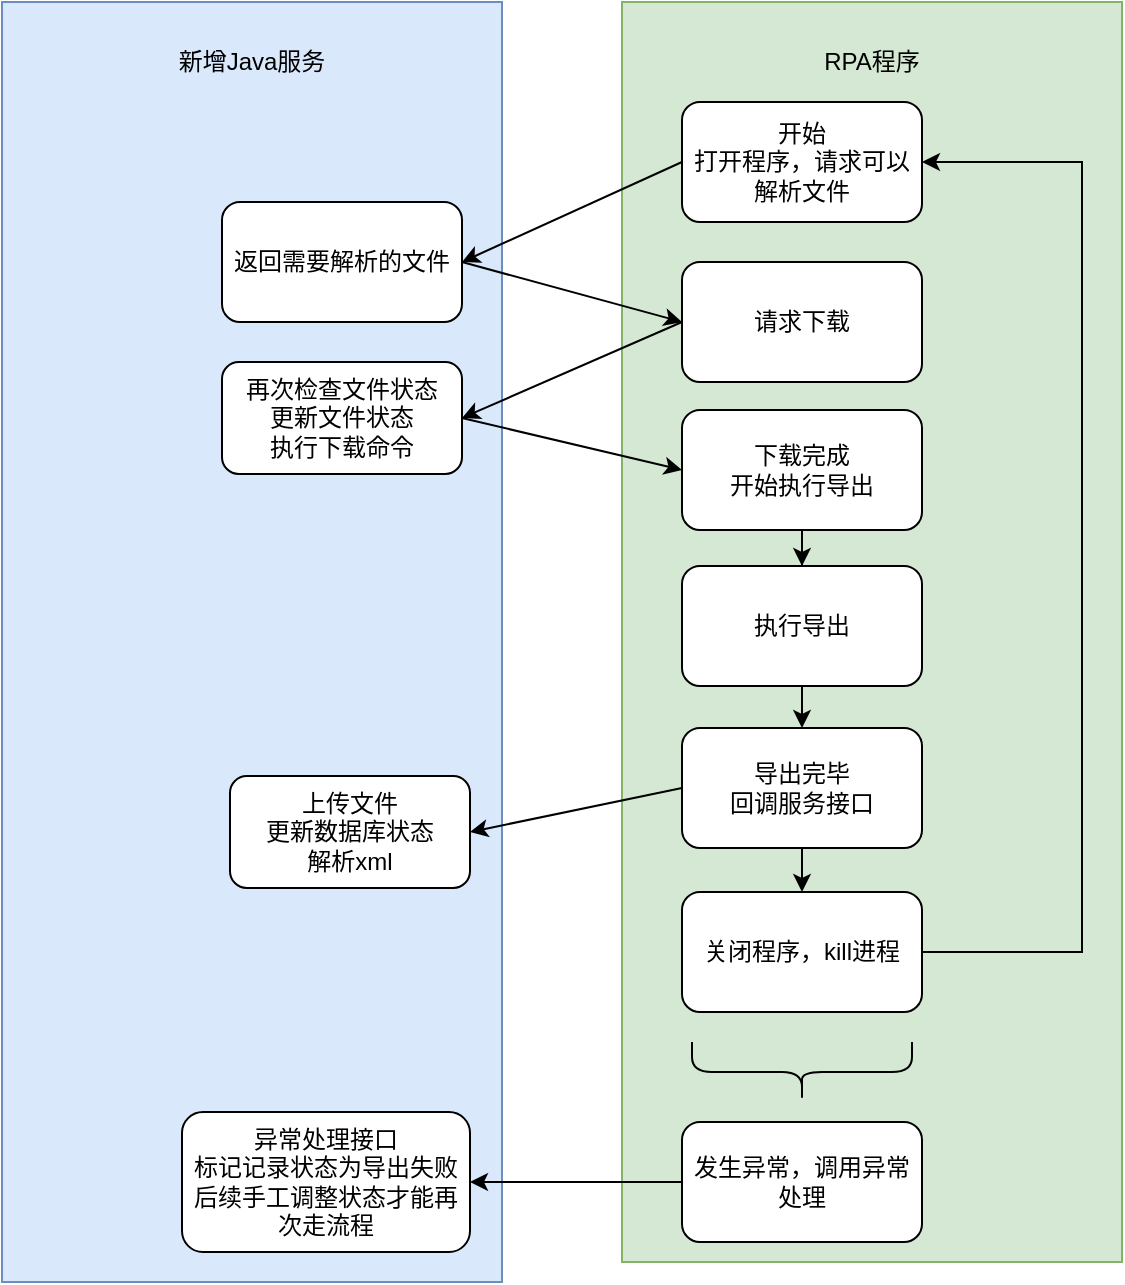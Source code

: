 <mxfile version="22.0.8" type="github">
  <diagram name="第 1 页" id="synG9edvfV9PkDUMer6I">
    <mxGraphModel dx="1120" dy="793" grid="1" gridSize="10" guides="1" tooltips="1" connect="1" arrows="1" fold="1" page="1" pageScale="1" pageWidth="1169" pageHeight="827" math="0" shadow="0">
      <root>
        <mxCell id="0" />
        <mxCell id="1" parent="0" />
        <mxCell id="UqrmRotj1n-Fzhbfwrq5-1" value="" style="rounded=0;whiteSpace=wrap;html=1;fillColor=#dae8fc;strokeColor=#6c8ebf;" vertex="1" parent="1">
          <mxGeometry x="160" y="160" width="250" height="640" as="geometry" />
        </mxCell>
        <mxCell id="UqrmRotj1n-Fzhbfwrq5-2" value="" style="rounded=0;whiteSpace=wrap;html=1;fillColor=#d5e8d4;strokeColor=#82b366;" vertex="1" parent="1">
          <mxGeometry x="470" y="160" width="250" height="630" as="geometry" />
        </mxCell>
        <mxCell id="UqrmRotj1n-Fzhbfwrq5-3" value="新增Java服务" style="text;html=1;strokeColor=none;fillColor=none;align=center;verticalAlign=middle;whiteSpace=wrap;rounded=0;" vertex="1" parent="1">
          <mxGeometry x="230" y="170" width="110" height="40" as="geometry" />
        </mxCell>
        <mxCell id="UqrmRotj1n-Fzhbfwrq5-4" value="RPA程序" style="text;html=1;strokeColor=none;fillColor=none;align=center;verticalAlign=middle;whiteSpace=wrap;rounded=0;" vertex="1" parent="1">
          <mxGeometry x="540" y="170" width="110" height="40" as="geometry" />
        </mxCell>
        <mxCell id="UqrmRotj1n-Fzhbfwrq5-5" value="请求下载" style="rounded=1;whiteSpace=wrap;html=1;" vertex="1" parent="1">
          <mxGeometry x="500" y="290" width="120" height="60" as="geometry" />
        </mxCell>
        <mxCell id="UqrmRotj1n-Fzhbfwrq5-6" value="返回需要解析的文件" style="rounded=1;whiteSpace=wrap;html=1;" vertex="1" parent="1">
          <mxGeometry x="270" y="260" width="120" height="60" as="geometry" />
        </mxCell>
        <mxCell id="UqrmRotj1n-Fzhbfwrq5-7" value="" style="endArrow=classic;html=1;rounded=0;exitX=1;exitY=0.5;exitDx=0;exitDy=0;entryX=0;entryY=0.5;entryDx=0;entryDy=0;" edge="1" parent="1" source="UqrmRotj1n-Fzhbfwrq5-6" target="UqrmRotj1n-Fzhbfwrq5-5">
          <mxGeometry width="50" height="50" relative="1" as="geometry">
            <mxPoint x="430" y="380" as="sourcePoint" />
            <mxPoint x="480" y="330" as="targetPoint" />
          </mxGeometry>
        </mxCell>
        <mxCell id="UqrmRotj1n-Fzhbfwrq5-8" value="再次检查文件状态&lt;br&gt;更新文件状态&lt;br&gt;执行下载命令" style="rounded=1;whiteSpace=wrap;html=1;" vertex="1" parent="1">
          <mxGeometry x="270" y="340" width="120" height="56" as="geometry" />
        </mxCell>
        <mxCell id="UqrmRotj1n-Fzhbfwrq5-10" value="" style="endArrow=classic;html=1;rounded=0;exitX=0;exitY=0.5;exitDx=0;exitDy=0;entryX=1;entryY=0.5;entryDx=0;entryDy=0;" edge="1" parent="1" source="UqrmRotj1n-Fzhbfwrq5-5" target="UqrmRotj1n-Fzhbfwrq5-8">
          <mxGeometry width="50" height="50" relative="1" as="geometry">
            <mxPoint x="410" y="460" as="sourcePoint" />
            <mxPoint x="460" y="410" as="targetPoint" />
          </mxGeometry>
        </mxCell>
        <mxCell id="UqrmRotj1n-Fzhbfwrq5-14" style="edgeStyle=orthogonalEdgeStyle;rounded=0;orthogonalLoop=1;jettySize=auto;html=1;entryX=0.5;entryY=0;entryDx=0;entryDy=0;" edge="1" parent="1" source="UqrmRotj1n-Fzhbfwrq5-11" target="UqrmRotj1n-Fzhbfwrq5-13">
          <mxGeometry relative="1" as="geometry" />
        </mxCell>
        <mxCell id="UqrmRotj1n-Fzhbfwrq5-11" value="下载完成&lt;br&gt;开始执行导出" style="rounded=1;whiteSpace=wrap;html=1;" vertex="1" parent="1">
          <mxGeometry x="500" y="364" width="120" height="60" as="geometry" />
        </mxCell>
        <mxCell id="UqrmRotj1n-Fzhbfwrq5-12" value="" style="endArrow=classic;html=1;rounded=0;exitX=1;exitY=0.5;exitDx=0;exitDy=0;entryX=0;entryY=0.5;entryDx=0;entryDy=0;" edge="1" parent="1" source="UqrmRotj1n-Fzhbfwrq5-8" target="UqrmRotj1n-Fzhbfwrq5-11">
          <mxGeometry width="50" height="50" relative="1" as="geometry">
            <mxPoint x="420" y="480" as="sourcePoint" />
            <mxPoint x="470" y="430" as="targetPoint" />
          </mxGeometry>
        </mxCell>
        <mxCell id="UqrmRotj1n-Fzhbfwrq5-16" style="edgeStyle=orthogonalEdgeStyle;rounded=0;orthogonalLoop=1;jettySize=auto;html=1;" edge="1" parent="1" source="UqrmRotj1n-Fzhbfwrq5-13" target="UqrmRotj1n-Fzhbfwrq5-15">
          <mxGeometry relative="1" as="geometry" />
        </mxCell>
        <mxCell id="UqrmRotj1n-Fzhbfwrq5-13" value="执行导出" style="rounded=1;whiteSpace=wrap;html=1;" vertex="1" parent="1">
          <mxGeometry x="500" y="442" width="120" height="60" as="geometry" />
        </mxCell>
        <mxCell id="UqrmRotj1n-Fzhbfwrq5-20" style="edgeStyle=orthogonalEdgeStyle;rounded=0;orthogonalLoop=1;jettySize=auto;html=1;" edge="1" parent="1" source="UqrmRotj1n-Fzhbfwrq5-15" target="UqrmRotj1n-Fzhbfwrq5-19">
          <mxGeometry relative="1" as="geometry" />
        </mxCell>
        <mxCell id="UqrmRotj1n-Fzhbfwrq5-15" value="导出完毕&lt;br&gt;回调服务接口" style="rounded=1;whiteSpace=wrap;html=1;" vertex="1" parent="1">
          <mxGeometry x="500" y="523" width="120" height="60" as="geometry" />
        </mxCell>
        <mxCell id="UqrmRotj1n-Fzhbfwrq5-17" value="" style="endArrow=classic;html=1;rounded=0;exitX=0;exitY=0.5;exitDx=0;exitDy=0;entryX=1;entryY=0.5;entryDx=0;entryDy=0;" edge="1" parent="1" source="UqrmRotj1n-Fzhbfwrq5-15" target="UqrmRotj1n-Fzhbfwrq5-18">
          <mxGeometry width="50" height="50" relative="1" as="geometry">
            <mxPoint x="370" y="580" as="sourcePoint" />
            <mxPoint x="450" y="580" as="targetPoint" />
          </mxGeometry>
        </mxCell>
        <mxCell id="UqrmRotj1n-Fzhbfwrq5-18" value="上传文件&lt;br&gt;更新数据库状态&lt;br&gt;解析xml" style="rounded=1;whiteSpace=wrap;html=1;" vertex="1" parent="1">
          <mxGeometry x="274" y="547" width="120" height="56" as="geometry" />
        </mxCell>
        <mxCell id="UqrmRotj1n-Fzhbfwrq5-19" value="关闭程序，kill进程" style="rounded=1;whiteSpace=wrap;html=1;" vertex="1" parent="1">
          <mxGeometry x="500" y="605" width="120" height="60" as="geometry" />
        </mxCell>
        <mxCell id="UqrmRotj1n-Fzhbfwrq5-21" value="开始&lt;br&gt;打开程序，请求可以解析文件" style="rounded=1;whiteSpace=wrap;html=1;" vertex="1" parent="1">
          <mxGeometry x="500" y="210" width="120" height="60" as="geometry" />
        </mxCell>
        <mxCell id="UqrmRotj1n-Fzhbfwrq5-22" value="" style="endArrow=classic;html=1;rounded=0;entryX=1;entryY=0.5;entryDx=0;entryDy=0;exitX=0;exitY=0.5;exitDx=0;exitDy=0;" edge="1" parent="1" source="UqrmRotj1n-Fzhbfwrq5-21" target="UqrmRotj1n-Fzhbfwrq5-6">
          <mxGeometry width="50" height="50" relative="1" as="geometry">
            <mxPoint x="420" y="300" as="sourcePoint" />
            <mxPoint x="470" y="250" as="targetPoint" />
          </mxGeometry>
        </mxCell>
        <mxCell id="UqrmRotj1n-Fzhbfwrq5-24" value="" style="endArrow=classic;html=1;rounded=0;exitX=1;exitY=0.5;exitDx=0;exitDy=0;entryX=1;entryY=0.5;entryDx=0;entryDy=0;" edge="1" parent="1" source="UqrmRotj1n-Fzhbfwrq5-19" target="UqrmRotj1n-Fzhbfwrq5-21">
          <mxGeometry width="50" height="50" relative="1" as="geometry">
            <mxPoint x="660" y="650" as="sourcePoint" />
            <mxPoint x="710" y="600" as="targetPoint" />
            <Array as="points">
              <mxPoint x="700" y="635" />
              <mxPoint x="700" y="440" />
              <mxPoint x="700" y="240" />
            </Array>
          </mxGeometry>
        </mxCell>
        <mxCell id="UqrmRotj1n-Fzhbfwrq5-29" value="异常处理接口&lt;br&gt;标记记录状态为导出失败&lt;br&gt;后续手工调整状态才能再次走流程" style="rounded=1;whiteSpace=wrap;html=1;" vertex="1" parent="1">
          <mxGeometry x="250" y="715" width="144" height="70" as="geometry" />
        </mxCell>
        <mxCell id="UqrmRotj1n-Fzhbfwrq5-30" value="" style="shape=curlyBracket;whiteSpace=wrap;html=1;rounded=1;labelPosition=left;verticalLabelPosition=middle;align=right;verticalAlign=middle;rotation=-90;" vertex="1" parent="1">
          <mxGeometry x="545" y="640" width="30" height="110" as="geometry" />
        </mxCell>
        <mxCell id="UqrmRotj1n-Fzhbfwrq5-32" style="edgeStyle=orthogonalEdgeStyle;rounded=0;orthogonalLoop=1;jettySize=auto;html=1;entryX=1;entryY=0.5;entryDx=0;entryDy=0;" edge="1" parent="1" source="UqrmRotj1n-Fzhbfwrq5-31" target="UqrmRotj1n-Fzhbfwrq5-29">
          <mxGeometry relative="1" as="geometry" />
        </mxCell>
        <mxCell id="UqrmRotj1n-Fzhbfwrq5-31" value="发生异常，调用异常处理" style="rounded=1;whiteSpace=wrap;html=1;" vertex="1" parent="1">
          <mxGeometry x="500" y="720" width="120" height="60" as="geometry" />
        </mxCell>
      </root>
    </mxGraphModel>
  </diagram>
</mxfile>
